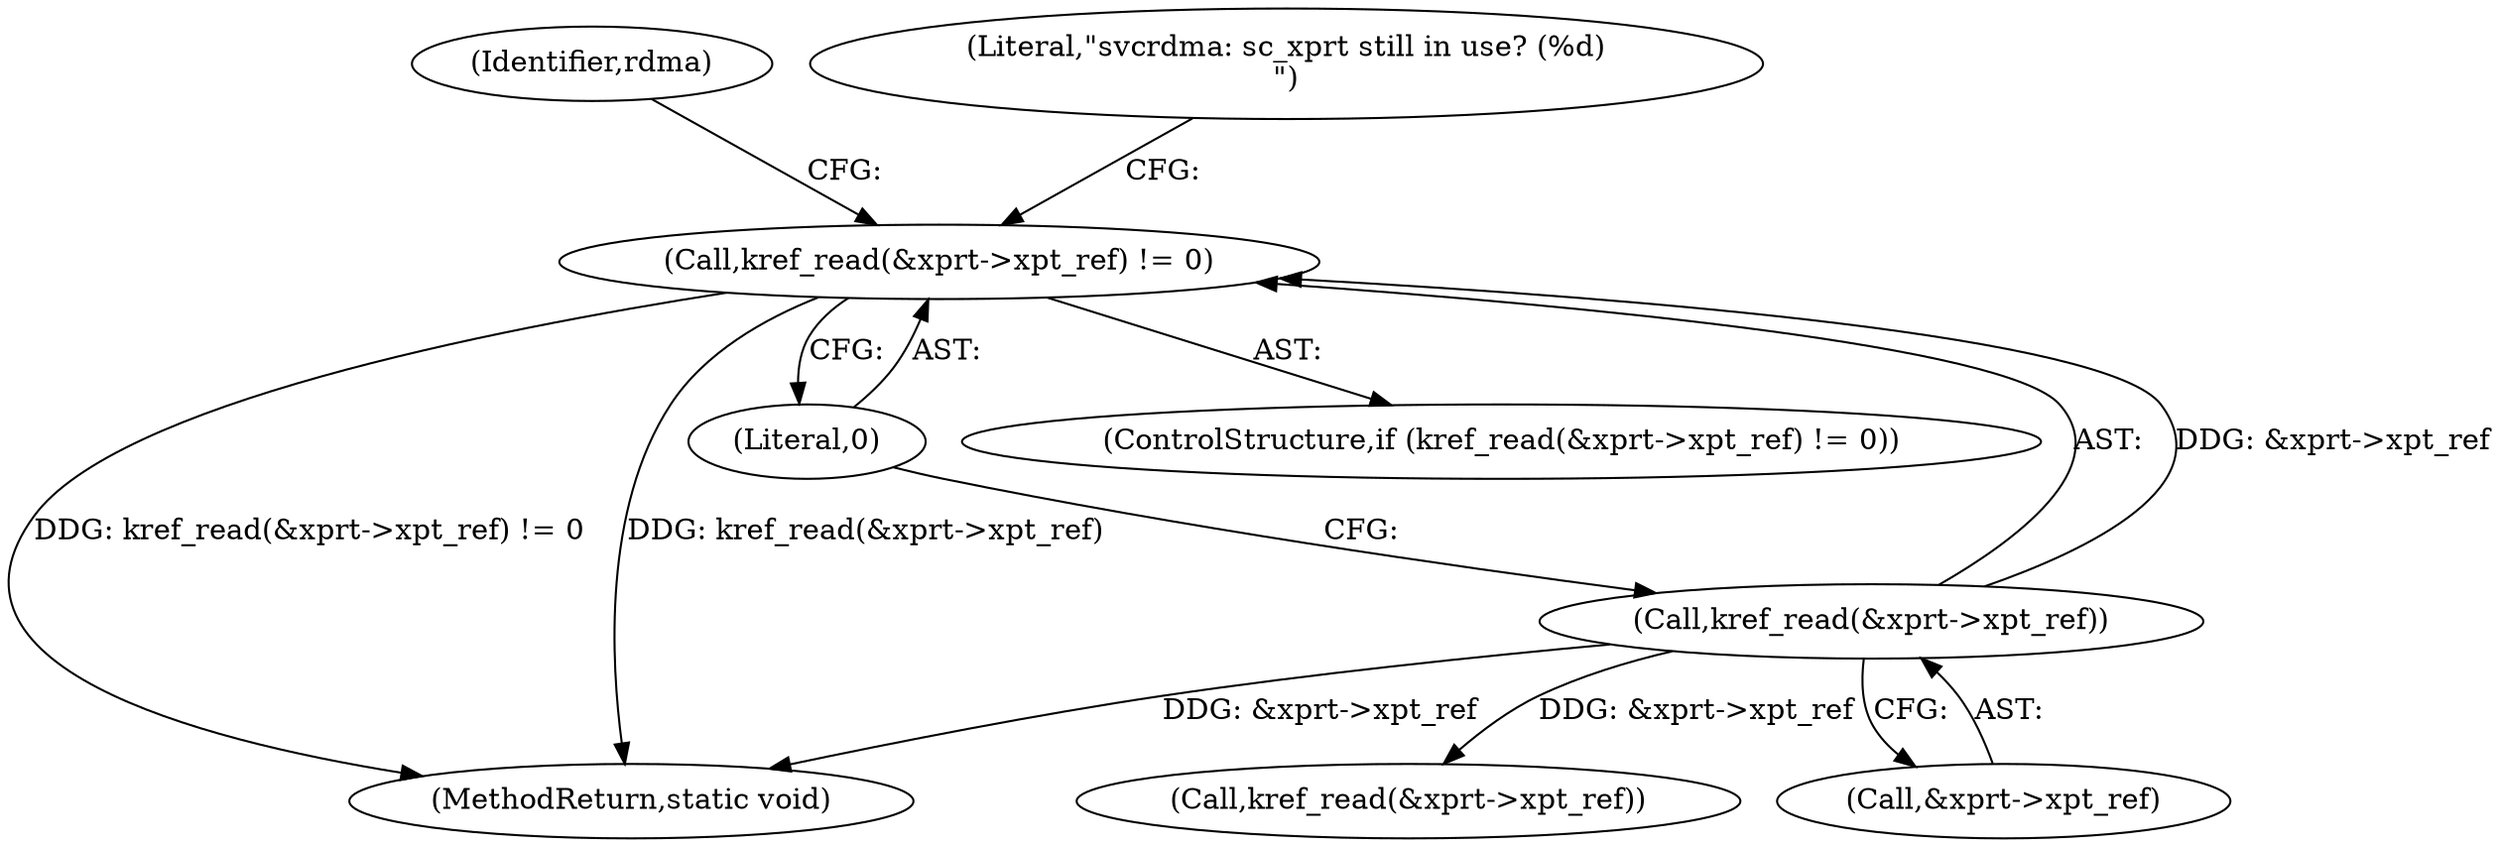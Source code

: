 digraph "0_linux_c70422f760c120480fee4de6c38804c72aa26bc1_41@API" {
"1000136" [label="(Call,kref_read(&xprt->xpt_ref) != 0)"];
"1000137" [label="(Call,kref_read(&xprt->xpt_ref))"];
"1000155" [label="(Identifier,rdma)"];
"1000277" [label="(MethodReturn,static void)"];
"1000145" [label="(Call,kref_read(&xprt->xpt_ref))"];
"1000142" [label="(Literal,0)"];
"1000136" [label="(Call,kref_read(&xprt->xpt_ref) != 0)"];
"1000138" [label="(Call,&xprt->xpt_ref)"];
"1000135" [label="(ControlStructure,if (kref_read(&xprt->xpt_ref) != 0))"];
"1000137" [label="(Call,kref_read(&xprt->xpt_ref))"];
"1000144" [label="(Literal,\"svcrdma: sc_xprt still in use? (%d)\n\")"];
"1000136" -> "1000135"  [label="AST: "];
"1000136" -> "1000142"  [label="CFG: "];
"1000137" -> "1000136"  [label="AST: "];
"1000142" -> "1000136"  [label="AST: "];
"1000144" -> "1000136"  [label="CFG: "];
"1000155" -> "1000136"  [label="CFG: "];
"1000136" -> "1000277"  [label="DDG: kref_read(&xprt->xpt_ref) != 0"];
"1000136" -> "1000277"  [label="DDG: kref_read(&xprt->xpt_ref)"];
"1000137" -> "1000136"  [label="DDG: &xprt->xpt_ref"];
"1000137" -> "1000138"  [label="CFG: "];
"1000138" -> "1000137"  [label="AST: "];
"1000142" -> "1000137"  [label="CFG: "];
"1000137" -> "1000277"  [label="DDG: &xprt->xpt_ref"];
"1000137" -> "1000145"  [label="DDG: &xprt->xpt_ref"];
}
